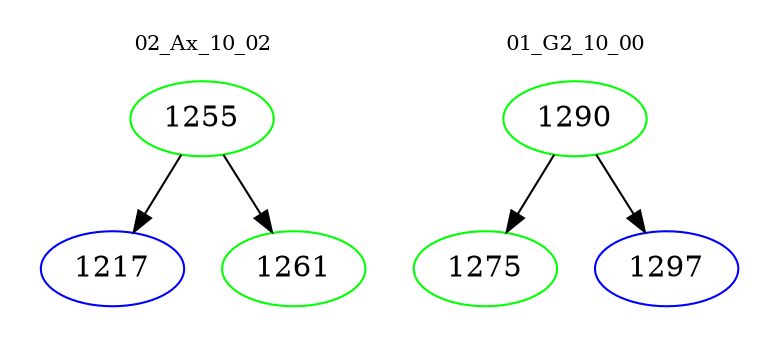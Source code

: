 digraph{
subgraph cluster_0 {
color = white
label = "02_Ax_10_02";
fontsize=10;
T0_1255 [label="1255", color="green"]
T0_1255 -> T0_1217 [color="black"]
T0_1217 [label="1217", color="blue"]
T0_1255 -> T0_1261 [color="black"]
T0_1261 [label="1261", color="green"]
}
subgraph cluster_1 {
color = white
label = "01_G2_10_00";
fontsize=10;
T1_1290 [label="1290", color="green"]
T1_1290 -> T1_1275 [color="black"]
T1_1275 [label="1275", color="green"]
T1_1290 -> T1_1297 [color="black"]
T1_1297 [label="1297", color="blue"]
}
}
